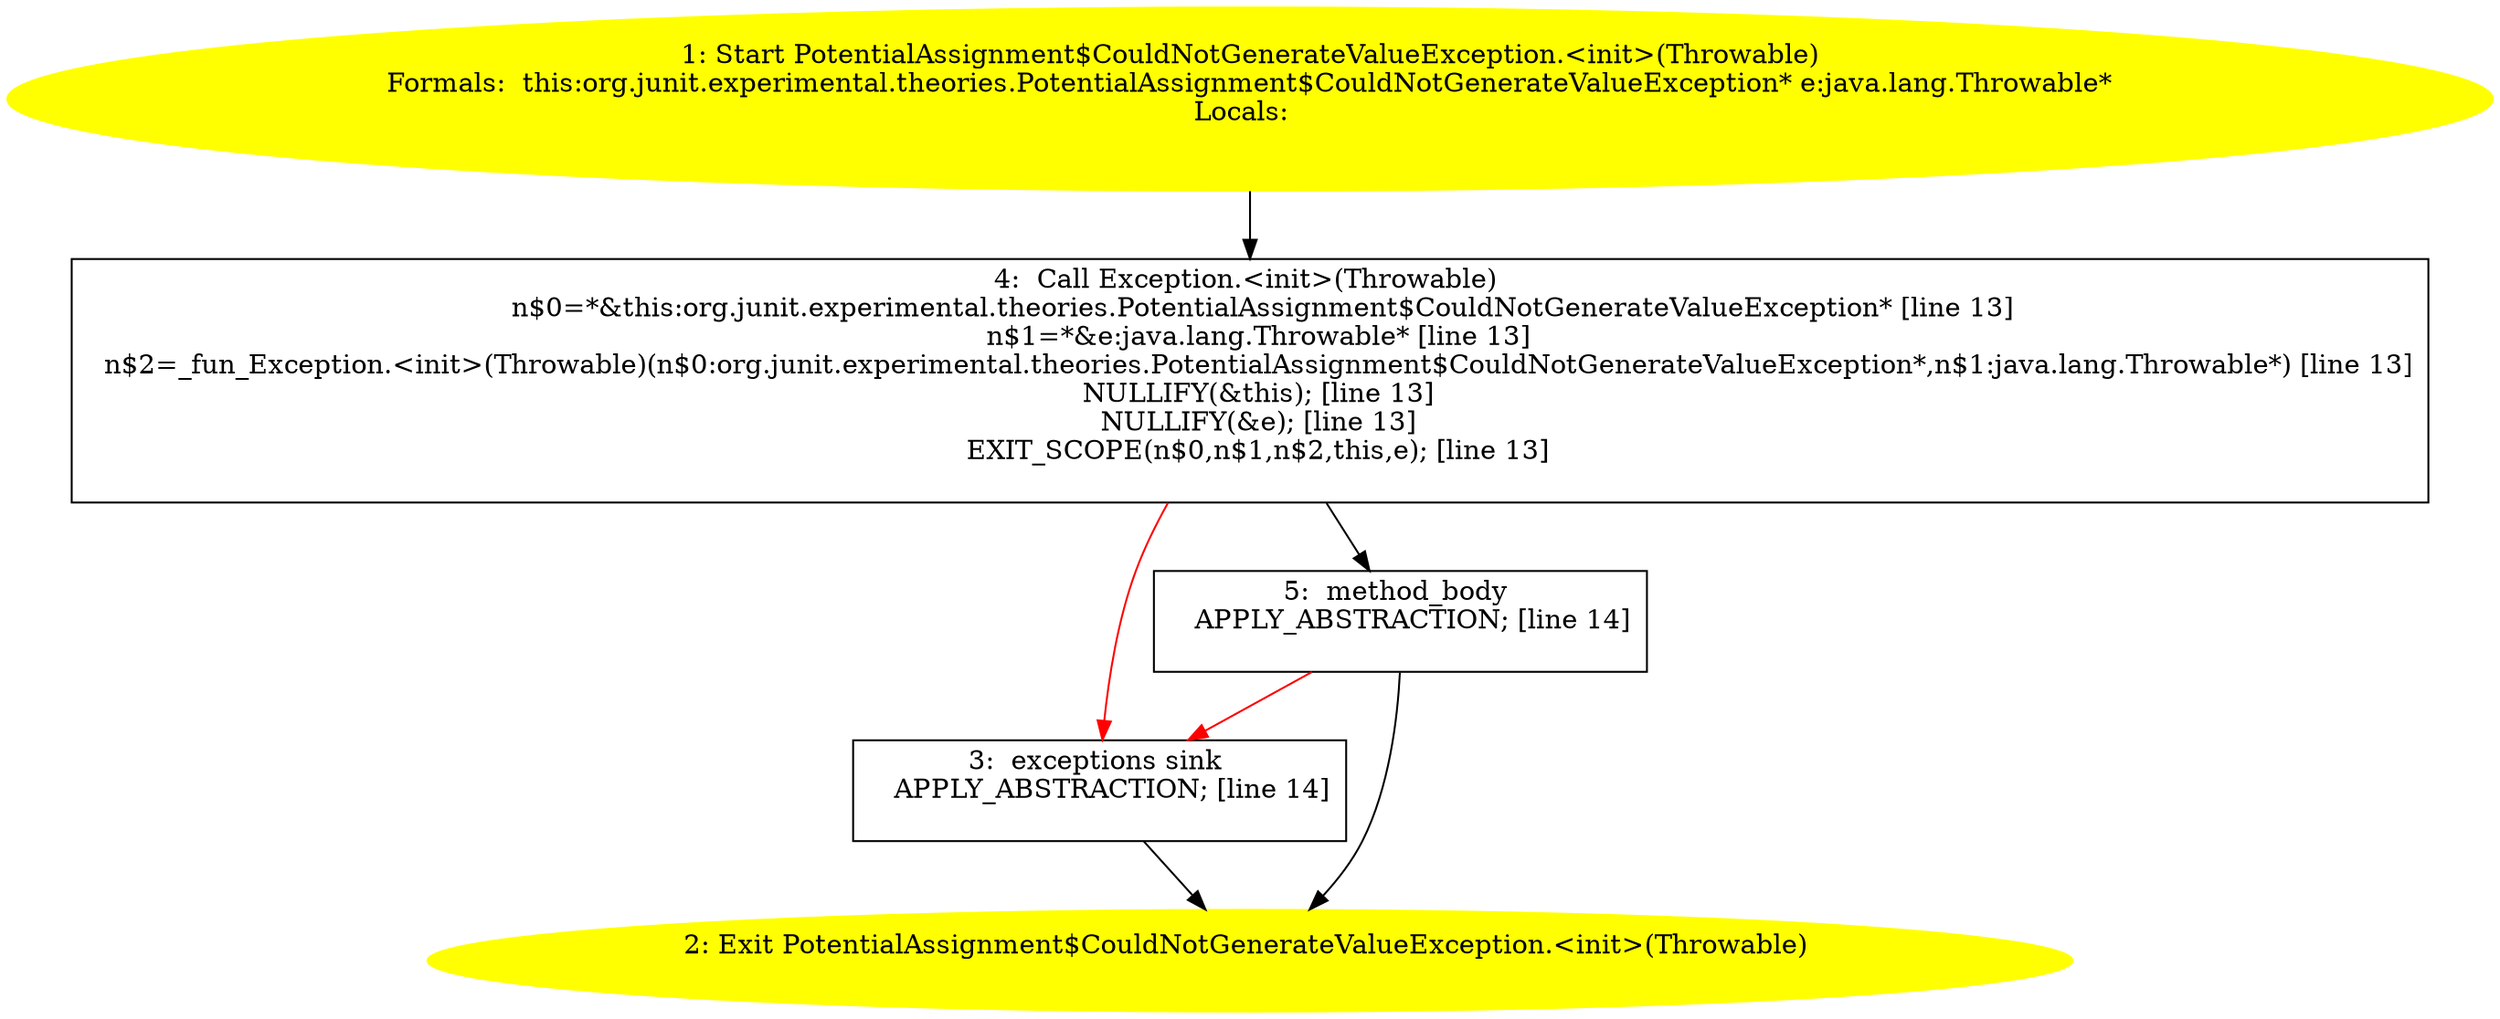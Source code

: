 /* @generated */
digraph cfg {
"org.junit.experimental.theories.PotentialAssignment$CouldNotGenerateValueException.<init>(java.lang..3b45410558bc64ae177386a773571b39_1" [label="1: Start PotentialAssignment$CouldNotGenerateValueException.<init>(Throwable)\nFormals:  this:org.junit.experimental.theories.PotentialAssignment$CouldNotGenerateValueException* e:java.lang.Throwable*\nLocals:  \n  " color=yellow style=filled]
	

	 "org.junit.experimental.theories.PotentialAssignment$CouldNotGenerateValueException.<init>(java.lang..3b45410558bc64ae177386a773571b39_1" -> "org.junit.experimental.theories.PotentialAssignment$CouldNotGenerateValueException.<init>(java.lang..3b45410558bc64ae177386a773571b39_4" ;
"org.junit.experimental.theories.PotentialAssignment$CouldNotGenerateValueException.<init>(java.lang..3b45410558bc64ae177386a773571b39_2" [label="2: Exit PotentialAssignment$CouldNotGenerateValueException.<init>(Throwable) \n  " color=yellow style=filled]
	

"org.junit.experimental.theories.PotentialAssignment$CouldNotGenerateValueException.<init>(java.lang..3b45410558bc64ae177386a773571b39_3" [label="3:  exceptions sink \n   APPLY_ABSTRACTION; [line 14]\n " shape="box"]
	

	 "org.junit.experimental.theories.PotentialAssignment$CouldNotGenerateValueException.<init>(java.lang..3b45410558bc64ae177386a773571b39_3" -> "org.junit.experimental.theories.PotentialAssignment$CouldNotGenerateValueException.<init>(java.lang..3b45410558bc64ae177386a773571b39_2" ;
"org.junit.experimental.theories.PotentialAssignment$CouldNotGenerateValueException.<init>(java.lang..3b45410558bc64ae177386a773571b39_4" [label="4:  Call Exception.<init>(Throwable) \n   n$0=*&this:org.junit.experimental.theories.PotentialAssignment$CouldNotGenerateValueException* [line 13]\n  n$1=*&e:java.lang.Throwable* [line 13]\n  n$2=_fun_Exception.<init>(Throwable)(n$0:org.junit.experimental.theories.PotentialAssignment$CouldNotGenerateValueException*,n$1:java.lang.Throwable*) [line 13]\n  NULLIFY(&this); [line 13]\n  NULLIFY(&e); [line 13]\n  EXIT_SCOPE(n$0,n$1,n$2,this,e); [line 13]\n " shape="box"]
	

	 "org.junit.experimental.theories.PotentialAssignment$CouldNotGenerateValueException.<init>(java.lang..3b45410558bc64ae177386a773571b39_4" -> "org.junit.experimental.theories.PotentialAssignment$CouldNotGenerateValueException.<init>(java.lang..3b45410558bc64ae177386a773571b39_5" ;
	 "org.junit.experimental.theories.PotentialAssignment$CouldNotGenerateValueException.<init>(java.lang..3b45410558bc64ae177386a773571b39_4" -> "org.junit.experimental.theories.PotentialAssignment$CouldNotGenerateValueException.<init>(java.lang..3b45410558bc64ae177386a773571b39_3" [color="red" ];
"org.junit.experimental.theories.PotentialAssignment$CouldNotGenerateValueException.<init>(java.lang..3b45410558bc64ae177386a773571b39_5" [label="5:  method_body \n   APPLY_ABSTRACTION; [line 14]\n " shape="box"]
	

	 "org.junit.experimental.theories.PotentialAssignment$CouldNotGenerateValueException.<init>(java.lang..3b45410558bc64ae177386a773571b39_5" -> "org.junit.experimental.theories.PotentialAssignment$CouldNotGenerateValueException.<init>(java.lang..3b45410558bc64ae177386a773571b39_2" ;
	 "org.junit.experimental.theories.PotentialAssignment$CouldNotGenerateValueException.<init>(java.lang..3b45410558bc64ae177386a773571b39_5" -> "org.junit.experimental.theories.PotentialAssignment$CouldNotGenerateValueException.<init>(java.lang..3b45410558bc64ae177386a773571b39_3" [color="red" ];
}
